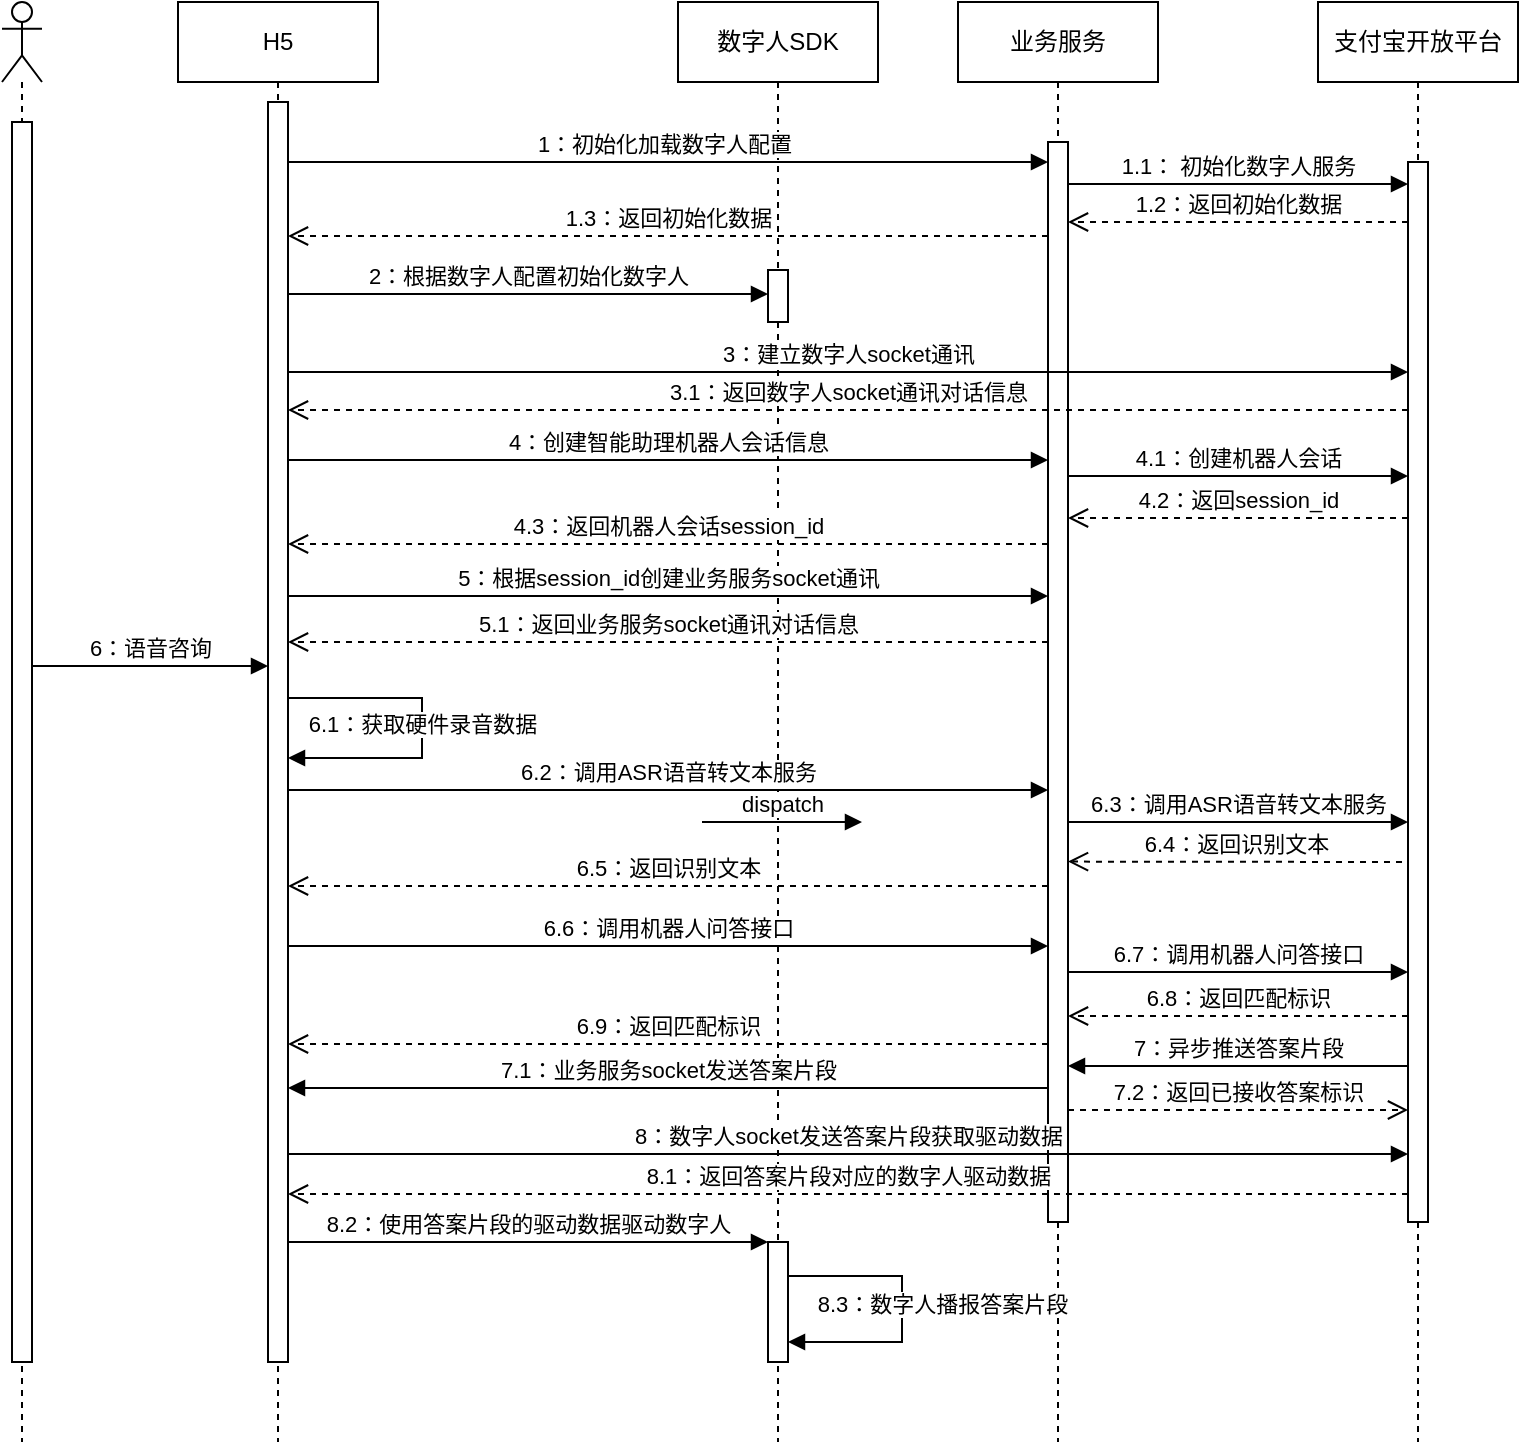 <mxfile version="25.0.1">
  <diagram name="Page-1" id="2YBvvXClWsGukQMizWep">
    <mxGraphModel dx="1207" dy="545" grid="1" gridSize="10" guides="1" tooltips="1" connect="1" arrows="1" fold="1" page="1" pageScale="1" pageWidth="850" pageHeight="1100" math="0" shadow="0">
      <root>
        <mxCell id="0" />
        <mxCell id="1" parent="0" />
        <mxCell id="aM9ryv3xv72pqoxQDRHE-1" value="数字人SDK" style="shape=umlLifeline;perimeter=lifelinePerimeter;whiteSpace=wrap;html=1;container=0;dropTarget=0;collapsible=0;recursiveResize=0;outlineConnect=0;portConstraint=eastwest;newEdgeStyle={&quot;edgeStyle&quot;:&quot;elbowEdgeStyle&quot;,&quot;elbow&quot;:&quot;vertical&quot;,&quot;curved&quot;:0,&quot;rounded&quot;:0};" parent="1" vertex="1">
          <mxGeometry x="388" y="40" width="100" height="720" as="geometry" />
        </mxCell>
        <mxCell id="aM9ryv3xv72pqoxQDRHE-4" value="" style="html=1;points=[];perimeter=orthogonalPerimeter;outlineConnect=0;targetShapes=umlLifeline;portConstraint=eastwest;newEdgeStyle={&quot;edgeStyle&quot;:&quot;elbowEdgeStyle&quot;,&quot;elbow&quot;:&quot;vertical&quot;,&quot;curved&quot;:0,&quot;rounded&quot;:0};" parent="aM9ryv3xv72pqoxQDRHE-1" vertex="1">
          <mxGeometry x="45" y="134" width="10" height="26" as="geometry" />
        </mxCell>
        <mxCell id="aM9ryv3xv72pqoxQDRHE-5" value="业务服务" style="shape=umlLifeline;perimeter=lifelinePerimeter;whiteSpace=wrap;html=1;container=0;dropTarget=0;collapsible=0;recursiveResize=0;outlineConnect=0;portConstraint=eastwest;newEdgeStyle={&quot;edgeStyle&quot;:&quot;elbowEdgeStyle&quot;,&quot;elbow&quot;:&quot;vertical&quot;,&quot;curved&quot;:0,&quot;rounded&quot;:0};" parent="1" vertex="1">
          <mxGeometry x="528" y="40" width="100" height="720" as="geometry" />
        </mxCell>
        <mxCell id="aM9ryv3xv72pqoxQDRHE-6" value="" style="html=1;points=[];perimeter=orthogonalPerimeter;outlineConnect=0;targetShapes=umlLifeline;portConstraint=eastwest;newEdgeStyle={&quot;edgeStyle&quot;:&quot;elbowEdgeStyle&quot;,&quot;elbow&quot;:&quot;vertical&quot;,&quot;curved&quot;:0,&quot;rounded&quot;:0};" parent="aM9ryv3xv72pqoxQDRHE-5" vertex="1">
          <mxGeometry x="45" y="70" width="10" height="540" as="geometry" />
        </mxCell>
        <mxCell id="aM9ryv3xv72pqoxQDRHE-7" value="1：初始化加载数字人配置" style="html=1;verticalAlign=bottom;endArrow=block;edgeStyle=elbowEdgeStyle;elbow=vertical;curved=0;rounded=0;" parent="1" source="rcD4D6zJPvwMkZZzgvtl-10" target="aM9ryv3xv72pqoxQDRHE-6" edge="1">
          <mxGeometry relative="1" as="geometry">
            <mxPoint x="328" y="120" as="sourcePoint" />
            <Array as="points">
              <mxPoint x="413" y="120" />
            </Array>
          </mxGeometry>
        </mxCell>
        <mxCell id="rcD4D6zJPvwMkZZzgvtl-2" value="支付宝开放平台" style="shape=umlLifeline;perimeter=lifelinePerimeter;whiteSpace=wrap;html=1;container=0;dropTarget=0;collapsible=0;recursiveResize=0;outlineConnect=0;portConstraint=eastwest;newEdgeStyle={&quot;edgeStyle&quot;:&quot;elbowEdgeStyle&quot;,&quot;elbow&quot;:&quot;vertical&quot;,&quot;curved&quot;:0,&quot;rounded&quot;:0};" vertex="1" parent="1">
          <mxGeometry x="708" y="40" width="100" height="720" as="geometry" />
        </mxCell>
        <mxCell id="rcD4D6zJPvwMkZZzgvtl-3" value="" style="html=1;points=[];perimeter=orthogonalPerimeter;outlineConnect=0;targetShapes=umlLifeline;portConstraint=eastwest;newEdgeStyle={&quot;edgeStyle&quot;:&quot;elbowEdgeStyle&quot;,&quot;elbow&quot;:&quot;vertical&quot;,&quot;curved&quot;:0,&quot;rounded&quot;:0};" vertex="1" parent="rcD4D6zJPvwMkZZzgvtl-2">
          <mxGeometry x="45" y="80" width="10" height="530" as="geometry" />
        </mxCell>
        <mxCell id="rcD4D6zJPvwMkZZzgvtl-10" value="H5" style="shape=umlLifeline;perimeter=lifelinePerimeter;whiteSpace=wrap;html=1;container=0;dropTarget=0;collapsible=0;recursiveResize=0;outlineConnect=0;portConstraint=eastwest;newEdgeStyle={&quot;edgeStyle&quot;:&quot;elbowEdgeStyle&quot;,&quot;elbow&quot;:&quot;vertical&quot;,&quot;curved&quot;:0,&quot;rounded&quot;:0};" vertex="1" parent="1">
          <mxGeometry x="138" y="40" width="100" height="720" as="geometry" />
        </mxCell>
        <mxCell id="rcD4D6zJPvwMkZZzgvtl-13" value="" style="html=1;points=[];perimeter=orthogonalPerimeter;outlineConnect=0;targetShapes=umlLifeline;portConstraint=eastwest;newEdgeStyle={&quot;edgeStyle&quot;:&quot;elbowEdgeStyle&quot;,&quot;elbow&quot;:&quot;vertical&quot;,&quot;curved&quot;:0,&quot;rounded&quot;:0};" vertex="1" parent="rcD4D6zJPvwMkZZzgvtl-10">
          <mxGeometry x="45" y="50" width="10" height="630" as="geometry" />
        </mxCell>
        <mxCell id="rcD4D6zJPvwMkZZzgvtl-39" value="6.1：获取硬件录音数据" style="html=1;verticalAlign=bottom;endArrow=block;curved=0;rounded=0;" edge="1" parent="rcD4D6zJPvwMkZZzgvtl-10">
          <mxGeometry x="0.085" width="80" relative="1" as="geometry">
            <mxPoint x="55" y="348" as="sourcePoint" />
            <mxPoint x="55" y="378" as="targetPoint" />
            <Array as="points">
              <mxPoint x="122" y="348" />
              <mxPoint x="122" y="378" />
            </Array>
            <mxPoint as="offset" />
          </mxGeometry>
        </mxCell>
        <mxCell id="rcD4D6zJPvwMkZZzgvtl-15" value="1.3：返回初始化数据" style="html=1;verticalAlign=bottom;endArrow=open;dashed=1;endSize=8;edgeStyle=elbowEdgeStyle;elbow=vertical;curved=0;rounded=0;" edge="1" parent="1" source="aM9ryv3xv72pqoxQDRHE-6" target="rcD4D6zJPvwMkZZzgvtl-13">
          <mxGeometry relative="1" as="geometry">
            <mxPoint x="203" y="157" as="targetPoint" />
            <Array as="points">
              <mxPoint x="423" y="157" />
            </Array>
            <mxPoint x="483" y="157" as="sourcePoint" />
          </mxGeometry>
        </mxCell>
        <mxCell id="rcD4D6zJPvwMkZZzgvtl-18" value="1.2：返回初始化数据" style="html=1;verticalAlign=bottom;endArrow=open;dashed=1;endSize=8;edgeStyle=elbowEdgeStyle;elbow=vertical;curved=0;rounded=0;" edge="1" parent="1" target="aM9ryv3xv72pqoxQDRHE-6">
          <mxGeometry relative="1" as="geometry">
            <mxPoint x="618" y="150" as="targetPoint" />
            <Array as="points">
              <mxPoint x="693" y="150" />
            </Array>
            <mxPoint x="753" y="150" as="sourcePoint" />
          </mxGeometry>
        </mxCell>
        <mxCell id="rcD4D6zJPvwMkZZzgvtl-23" value="3.1：返回数字人socket通讯对话信息" style="html=1;verticalAlign=bottom;endArrow=open;dashed=1;endSize=8;curved=0;rounded=0;" edge="1" parent="1">
          <mxGeometry relative="1" as="geometry">
            <mxPoint x="753" y="244" as="sourcePoint" />
            <mxPoint x="193" y="244" as="targetPoint" />
          </mxGeometry>
        </mxCell>
        <mxCell id="rcD4D6zJPvwMkZZzgvtl-25" value="2：根据数字人配置初始化数字人" style="html=1;verticalAlign=bottom;endArrow=block;curved=0;rounded=0;" edge="1" parent="1">
          <mxGeometry width="80" relative="1" as="geometry">
            <mxPoint x="193" y="186" as="sourcePoint" />
            <mxPoint x="433" y="186" as="targetPoint" />
          </mxGeometry>
        </mxCell>
        <mxCell id="rcD4D6zJPvwMkZZzgvtl-26" value="1.1： 初始化数字人服务" style="html=1;verticalAlign=bottom;endArrow=block;curved=0;rounded=0;" edge="1" parent="1">
          <mxGeometry width="80" relative="1" as="geometry">
            <mxPoint x="583" y="131" as="sourcePoint" />
            <mxPoint x="753" y="131" as="targetPoint" />
          </mxGeometry>
        </mxCell>
        <mxCell id="rcD4D6zJPvwMkZZzgvtl-27" value="3：建立数字人socket通讯" style="html=1;verticalAlign=bottom;endArrow=block;curved=0;rounded=0;" edge="1" parent="1">
          <mxGeometry width="80" relative="1" as="geometry">
            <mxPoint x="193" y="225" as="sourcePoint" />
            <mxPoint x="753" y="225" as="targetPoint" />
          </mxGeometry>
        </mxCell>
        <mxCell id="rcD4D6zJPvwMkZZzgvtl-28" value="4：创建智能助理机器人会话信息" style="html=1;verticalAlign=bottom;endArrow=block;curved=0;rounded=0;" edge="1" parent="1">
          <mxGeometry width="80" relative="1" as="geometry">
            <mxPoint x="193" y="269" as="sourcePoint" />
            <mxPoint x="573" y="269" as="targetPoint" />
          </mxGeometry>
        </mxCell>
        <mxCell id="rcD4D6zJPvwMkZZzgvtl-29" value="4.3：返回机器人会话session_id" style="html=1;verticalAlign=bottom;endArrow=open;dashed=1;endSize=8;curved=0;rounded=0;" edge="1" parent="1">
          <mxGeometry relative="1" as="geometry">
            <mxPoint x="573" y="311" as="sourcePoint" />
            <mxPoint x="193" y="311" as="targetPoint" />
          </mxGeometry>
        </mxCell>
        <mxCell id="rcD4D6zJPvwMkZZzgvtl-30" value="5：根据session_id创建业务服务socket通讯" style="html=1;verticalAlign=bottom;endArrow=block;curved=0;rounded=0;" edge="1" parent="1">
          <mxGeometry width="80" relative="1" as="geometry">
            <mxPoint x="193" y="337" as="sourcePoint" />
            <mxPoint x="573" y="337" as="targetPoint" />
          </mxGeometry>
        </mxCell>
        <mxCell id="rcD4D6zJPvwMkZZzgvtl-31" value="5.1：返回业务服务socket通讯对话信息" style="html=1;verticalAlign=bottom;endArrow=open;dashed=1;endSize=8;curved=0;rounded=0;" edge="1" parent="1">
          <mxGeometry relative="1" as="geometry">
            <mxPoint x="573" y="360" as="sourcePoint" />
            <mxPoint x="193" y="360" as="targetPoint" />
          </mxGeometry>
        </mxCell>
        <mxCell id="rcD4D6zJPvwMkZZzgvtl-34" value="" style="shape=umlLifeline;perimeter=lifelinePerimeter;whiteSpace=wrap;html=1;container=1;dropTarget=0;collapsible=0;recursiveResize=0;outlineConnect=0;portConstraint=eastwest;newEdgeStyle={&quot;curved&quot;:0,&quot;rounded&quot;:0};participant=umlActor;" vertex="1" parent="1">
          <mxGeometry x="50" y="40" width="20" height="720" as="geometry" />
        </mxCell>
        <mxCell id="rcD4D6zJPvwMkZZzgvtl-37" value="" style="html=1;points=[[0,0,0,0,5],[0,1,0,0,-5],[1,0,0,0,5],[1,1,0,0,-5]];perimeter=orthogonalPerimeter;outlineConnect=0;targetShapes=umlLifeline;portConstraint=eastwest;newEdgeStyle={&quot;curved&quot;:0,&quot;rounded&quot;:0};" vertex="1" parent="rcD4D6zJPvwMkZZzgvtl-34">
          <mxGeometry x="5" y="60" width="10" height="620" as="geometry" />
        </mxCell>
        <mxCell id="rcD4D6zJPvwMkZZzgvtl-38" value="6：语音咨询" style="html=1;verticalAlign=bottom;endArrow=block;curved=0;rounded=0;" edge="1" parent="1">
          <mxGeometry width="80" relative="1" as="geometry">
            <mxPoint x="65" y="372" as="sourcePoint" />
            <mxPoint x="183" y="372" as="targetPoint" />
          </mxGeometry>
        </mxCell>
        <mxCell id="rcD4D6zJPvwMkZZzgvtl-40" value="4.1：创建机器人会话" style="html=1;verticalAlign=bottom;endArrow=block;curved=0;rounded=0;" edge="1" parent="1" source="aM9ryv3xv72pqoxQDRHE-6">
          <mxGeometry width="80" relative="1" as="geometry">
            <mxPoint x="600" y="277" as="sourcePoint" />
            <mxPoint x="753" y="277" as="targetPoint" />
          </mxGeometry>
        </mxCell>
        <mxCell id="rcD4D6zJPvwMkZZzgvtl-41" value="4.2：返回session_id" style="html=1;verticalAlign=bottom;endArrow=open;dashed=1;endSize=8;curved=0;rounded=0;" edge="1" parent="1" source="rcD4D6zJPvwMkZZzgvtl-3">
          <mxGeometry relative="1" as="geometry">
            <mxPoint x="757.5" y="298" as="sourcePoint" />
            <mxPoint x="583" y="298" as="targetPoint" />
          </mxGeometry>
        </mxCell>
        <mxCell id="rcD4D6zJPvwMkZZzgvtl-42" value="6.2：调用ASR语音转文本服务" style="html=1;verticalAlign=bottom;endArrow=block;curved=0;rounded=0;" edge="1" parent="1">
          <mxGeometry width="80" relative="1" as="geometry">
            <mxPoint x="193" y="434" as="sourcePoint" />
            <mxPoint x="573" y="434" as="targetPoint" />
          </mxGeometry>
        </mxCell>
        <mxCell id="rcD4D6zJPvwMkZZzgvtl-43" value="6.3：调用ASR语音转文本服务" style="html=1;verticalAlign=bottom;endArrow=block;curved=0;rounded=0;" edge="1" parent="1">
          <mxGeometry width="80" relative="1" as="geometry">
            <mxPoint x="583" y="450" as="sourcePoint" />
            <mxPoint x="753" y="450" as="targetPoint" />
          </mxGeometry>
        </mxCell>
        <mxCell id="rcD4D6zJPvwMkZZzgvtl-44" value="6.4：返回识别文本" style="html=1;verticalAlign=bottom;endArrow=open;dashed=1;endSize=8;curved=0;rounded=0;" edge="1" parent="1">
          <mxGeometry relative="1" as="geometry">
            <mxPoint x="750" y="470" as="sourcePoint" />
            <mxPoint x="583" y="469.8" as="targetPoint" />
          </mxGeometry>
        </mxCell>
        <mxCell id="rcD4D6zJPvwMkZZzgvtl-45" value="6.5：返回识别文本" style="html=1;verticalAlign=bottom;endArrow=open;dashed=1;endSize=8;curved=0;rounded=0;" edge="1" parent="1">
          <mxGeometry relative="1" as="geometry">
            <mxPoint x="573" y="482" as="sourcePoint" />
            <mxPoint x="193" y="482" as="targetPoint" />
          </mxGeometry>
        </mxCell>
        <mxCell id="rcD4D6zJPvwMkZZzgvtl-46" value="6.6：调用机器人问答接口" style="html=1;verticalAlign=bottom;endArrow=block;curved=0;rounded=0;" edge="1" parent="1">
          <mxGeometry width="80" relative="1" as="geometry">
            <mxPoint x="193" y="512" as="sourcePoint" />
            <mxPoint x="573" y="512" as="targetPoint" />
          </mxGeometry>
        </mxCell>
        <mxCell id="rcD4D6zJPvwMkZZzgvtl-47" value="6.7：调用机器人问答接口" style="html=1;verticalAlign=bottom;endArrow=block;curved=0;rounded=0;" edge="1" parent="1" target="rcD4D6zJPvwMkZZzgvtl-3">
          <mxGeometry width="80" relative="1" as="geometry">
            <mxPoint x="583" y="525" as="sourcePoint" />
            <mxPoint x="757.5" y="525" as="targetPoint" />
          </mxGeometry>
        </mxCell>
        <mxCell id="rcD4D6zJPvwMkZZzgvtl-48" value="6.9：返回匹配标识" style="html=1;verticalAlign=bottom;endArrow=open;dashed=1;endSize=8;curved=0;rounded=0;" edge="1" parent="1" target="rcD4D6zJPvwMkZZzgvtl-13">
          <mxGeometry relative="1" as="geometry">
            <mxPoint x="573" y="561" as="sourcePoint" />
            <mxPoint x="193" y="561" as="targetPoint" />
          </mxGeometry>
        </mxCell>
        <mxCell id="rcD4D6zJPvwMkZZzgvtl-49" value="6.8：返回匹配标识" style="html=1;verticalAlign=bottom;endArrow=open;dashed=1;endSize=8;curved=0;rounded=0;" edge="1" parent="1">
          <mxGeometry relative="1" as="geometry">
            <mxPoint x="753" y="547" as="sourcePoint" />
            <mxPoint x="583" y="547" as="targetPoint" />
          </mxGeometry>
        </mxCell>
        <mxCell id="rcD4D6zJPvwMkZZzgvtl-51" value="7：异步推送答案片段" style="html=1;verticalAlign=bottom;endArrow=block;curved=0;rounded=0;" edge="1" parent="1">
          <mxGeometry width="80" relative="1" as="geometry">
            <mxPoint x="753" y="572" as="sourcePoint" />
            <mxPoint x="583" y="572" as="targetPoint" />
            <Array as="points" />
          </mxGeometry>
        </mxCell>
        <mxCell id="rcD4D6zJPvwMkZZzgvtl-52" value="7.1：业务服务socket发送答案片段" style="html=1;verticalAlign=bottom;endArrow=block;curved=0;rounded=0;" edge="1" parent="1" target="rcD4D6zJPvwMkZZzgvtl-13">
          <mxGeometry width="80" relative="1" as="geometry">
            <mxPoint x="573" y="583" as="sourcePoint" />
            <mxPoint x="187.324" y="583" as="targetPoint" />
          </mxGeometry>
        </mxCell>
        <mxCell id="rcD4D6zJPvwMkZZzgvtl-53" value="7.2：返回已接收答案标识" style="html=1;verticalAlign=bottom;endArrow=open;dashed=1;endSize=8;curved=0;rounded=0;" edge="1" parent="1">
          <mxGeometry relative="1" as="geometry">
            <mxPoint x="583" y="594" as="sourcePoint" />
            <mxPoint x="753" y="594" as="targetPoint" />
          </mxGeometry>
        </mxCell>
        <mxCell id="rcD4D6zJPvwMkZZzgvtl-54" value="dispatch" style="html=1;verticalAlign=bottom;endArrow=block;curved=0;rounded=0;" edge="1" parent="1">
          <mxGeometry width="80" relative="1" as="geometry">
            <mxPoint x="400" y="450" as="sourcePoint" />
            <mxPoint x="480" y="450" as="targetPoint" />
          </mxGeometry>
        </mxCell>
        <mxCell id="rcD4D6zJPvwMkZZzgvtl-55" value="8：数字人socket发送答案片段获取驱动数据" style="html=1;verticalAlign=bottom;endArrow=block;curved=0;rounded=0;" edge="1" parent="1">
          <mxGeometry width="80" relative="1" as="geometry">
            <mxPoint x="193" y="616" as="sourcePoint" />
            <mxPoint x="753" y="616" as="targetPoint" />
          </mxGeometry>
        </mxCell>
        <mxCell id="rcD4D6zJPvwMkZZzgvtl-56" value="8.1：返回答案片段对应的数字人驱动数据" style="html=1;verticalAlign=bottom;endArrow=open;dashed=1;endSize=8;curved=0;rounded=0;" edge="1" parent="1">
          <mxGeometry relative="1" as="geometry">
            <mxPoint x="753" y="636" as="sourcePoint" />
            <mxPoint x="193" y="636" as="targetPoint" />
          </mxGeometry>
        </mxCell>
        <mxCell id="rcD4D6zJPvwMkZZzgvtl-57" value="" style="html=1;points=[[0,0,0,0,5],[0,1,0,0,-5],[1,0,0,0,5],[1,1,0,0,-5]];perimeter=orthogonalPerimeter;outlineConnect=0;targetShapes=umlLifeline;portConstraint=eastwest;newEdgeStyle={&quot;curved&quot;:0,&quot;rounded&quot;:0};" vertex="1" parent="1">
          <mxGeometry x="433" y="660" width="10" height="60" as="geometry" />
        </mxCell>
        <mxCell id="rcD4D6zJPvwMkZZzgvtl-58" value="8.2：使用答案片段的驱动数据驱动数字人" style="html=1;verticalAlign=bottom;endArrow=block;curved=0;rounded=0;" edge="1" parent="1" source="rcD4D6zJPvwMkZZzgvtl-13" target="rcD4D6zJPvwMkZZzgvtl-57">
          <mxGeometry width="80" relative="1" as="geometry">
            <mxPoint x="200" y="580" as="sourcePoint" />
            <mxPoint x="480" y="560" as="targetPoint" />
          </mxGeometry>
        </mxCell>
        <mxCell id="rcD4D6zJPvwMkZZzgvtl-62" value="8.3：数字人播报答案片段" style="html=1;verticalAlign=bottom;endArrow=block;curved=0;rounded=0;" edge="1" parent="1" target="rcD4D6zJPvwMkZZzgvtl-57">
          <mxGeometry x="0.088" y="20" width="80" relative="1" as="geometry">
            <mxPoint x="443" y="677" as="sourcePoint" />
            <mxPoint x="500" y="750" as="targetPoint" />
            <Array as="points">
              <mxPoint x="500" y="677" />
              <mxPoint x="500" y="690" />
              <mxPoint x="500" y="710" />
            </Array>
            <mxPoint as="offset" />
          </mxGeometry>
        </mxCell>
      </root>
    </mxGraphModel>
  </diagram>
</mxfile>
